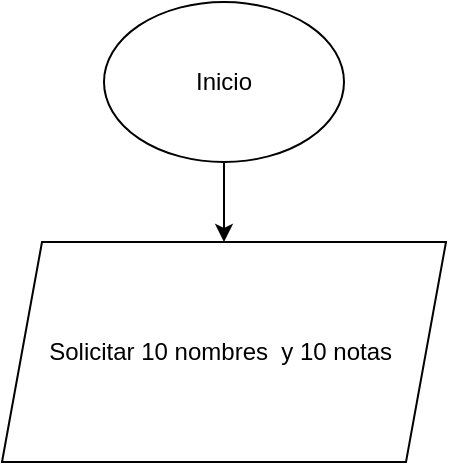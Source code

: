 <mxfile version="27.0.5">
  <diagram name="Page-1" id="JxZgze4T53Y4AiBravWv">
    <mxGraphModel dx="1281" dy="562" grid="1" gridSize="10" guides="1" tooltips="1" connect="1" arrows="1" fold="1" page="1" pageScale="1" pageWidth="850" pageHeight="1100" math="0" shadow="0">
      <root>
        <mxCell id="0" />
        <mxCell id="1" parent="0" />
        <mxCell id="C0R7qYKGBbbzmnnVqOiQ-3" style="edgeStyle=orthogonalEdgeStyle;rounded=0;orthogonalLoop=1;jettySize=auto;html=1;exitX=0.5;exitY=1;exitDx=0;exitDy=0;" edge="1" parent="1" source="C0R7qYKGBbbzmnnVqOiQ-1" target="C0R7qYKGBbbzmnnVqOiQ-2">
          <mxGeometry relative="1" as="geometry" />
        </mxCell>
        <mxCell id="C0R7qYKGBbbzmnnVqOiQ-1" value="Inicio" style="ellipse;whiteSpace=wrap;html=1;" vertex="1" parent="1">
          <mxGeometry x="365" width="120" height="80" as="geometry" />
        </mxCell>
        <mxCell id="C0R7qYKGBbbzmnnVqOiQ-2" value="Solicitar 10 nombres&amp;nbsp; y 10 notas&amp;nbsp;" style="shape=parallelogram;perimeter=parallelogramPerimeter;whiteSpace=wrap;html=1;fixedSize=1;" vertex="1" parent="1">
          <mxGeometry x="314" y="120" width="222" height="110" as="geometry" />
        </mxCell>
      </root>
    </mxGraphModel>
  </diagram>
</mxfile>
